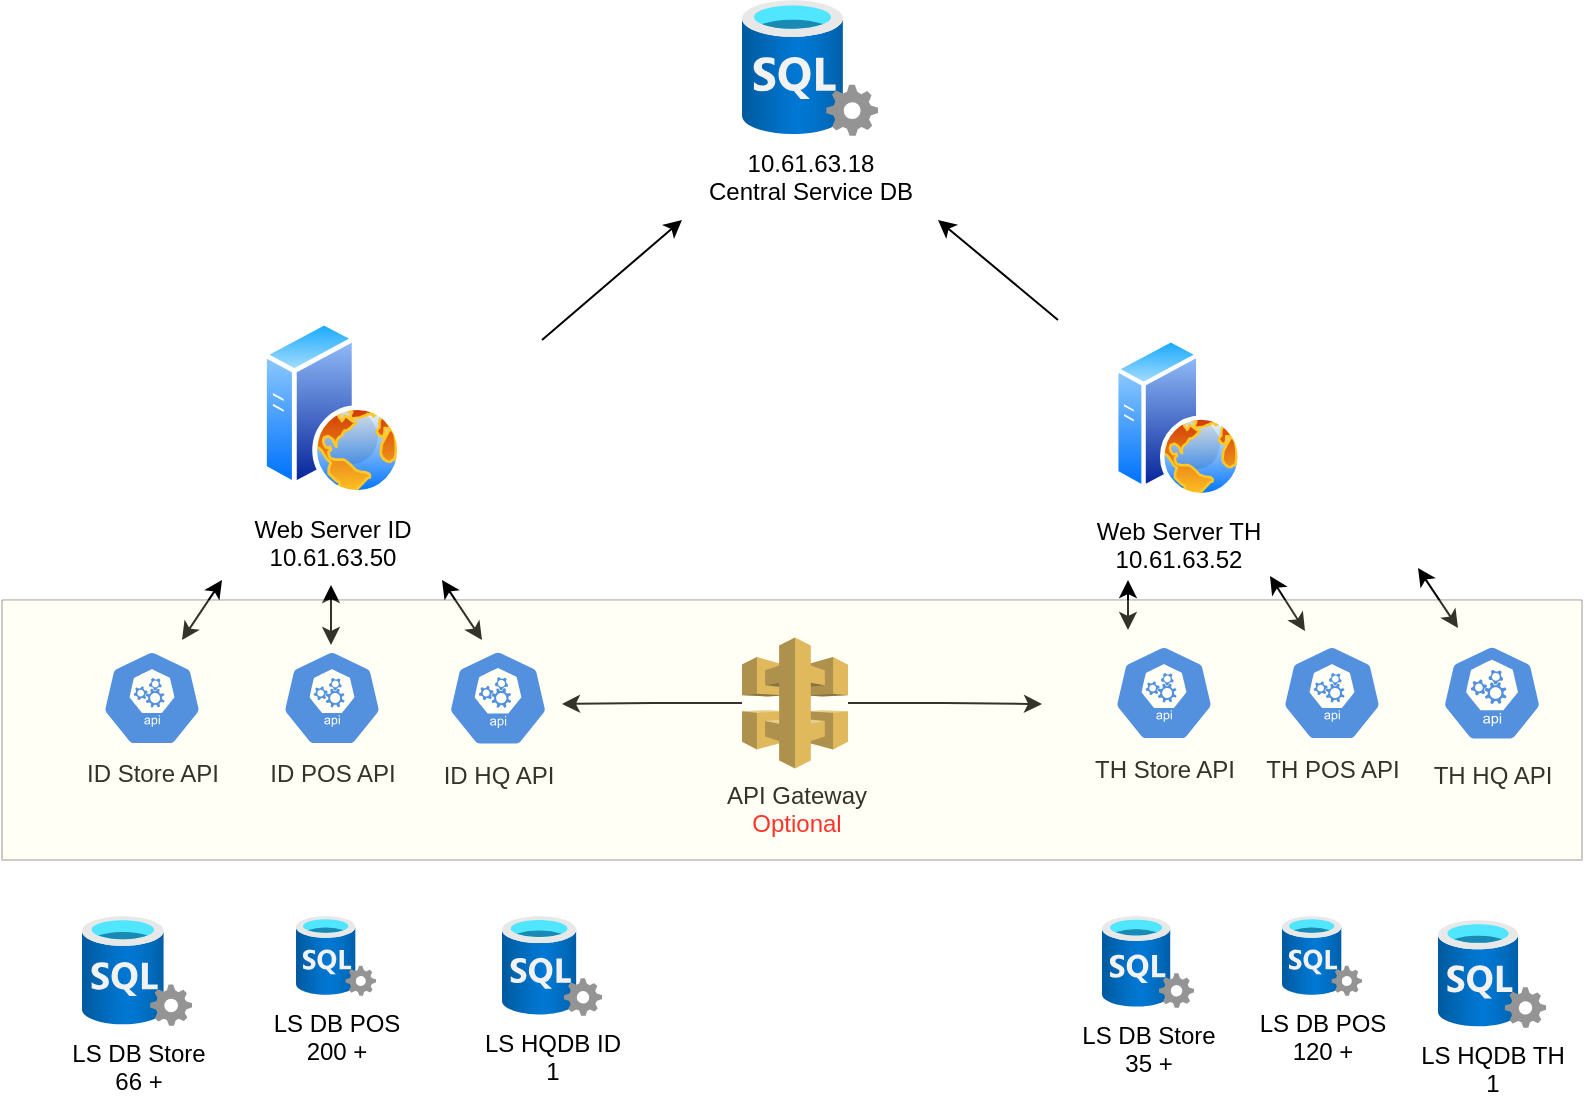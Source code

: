 <mxfile version="22.0.8" type="github">
  <diagram name="Page-1" id="B20J69tCY1AHWNPDVG4v">
    <mxGraphModel dx="1434" dy="858" grid="0" gridSize="10" guides="1" tooltips="1" connect="1" arrows="1" fold="1" page="1" pageScale="1" pageWidth="850" pageHeight="1100" math="0" shadow="0">
      <root>
        <mxCell id="0" />
        <mxCell id="1" parent="0" />
        <mxCell id="2Iw1cQl4nCX-hOYWY0t_-1" value="Web Server ID&lt;br&gt;10.61.63.50" style="image;aspect=fixed;perimeter=ellipsePerimeter;html=1;align=center;shadow=0;dashed=0;spacingTop=3;image=img/lib/active_directory/web_server.svg;" vertex="1" parent="1">
          <mxGeometry x="170" y="240" width="70" height="87.5" as="geometry" />
        </mxCell>
        <mxCell id="2Iw1cQl4nCX-hOYWY0t_-2" value="Web Server TH&lt;br&gt;10.61.63.52" style="image;aspect=fixed;perimeter=ellipsePerimeter;html=1;align=center;shadow=0;dashed=0;spacingTop=3;image=img/lib/active_directory/web_server.svg;" vertex="1" parent="1">
          <mxGeometry x="596" y="248.75" width="64" height="80" as="geometry" />
        </mxCell>
        <mxCell id="2Iw1cQl4nCX-hOYWY0t_-3" value="10.61.63.18&lt;br&gt;Central Service DB" style="image;aspect=fixed;html=1;points=[];align=center;fontSize=12;image=img/lib/azure2/databases/SQL_Server.svg;" vertex="1" parent="1">
          <mxGeometry x="410" y="80" width="68" height="68" as="geometry" />
        </mxCell>
        <mxCell id="2Iw1cQl4nCX-hOYWY0t_-4" value="LS HQDB ID&lt;br&gt;1" style="image;aspect=fixed;html=1;points=[];align=center;fontSize=12;image=img/lib/azure2/databases/SQL_Server.svg;" vertex="1" parent="1">
          <mxGeometry x="290" y="538" width="50" height="50" as="geometry" />
        </mxCell>
        <mxCell id="2Iw1cQl4nCX-hOYWY0t_-43" value="" style="edgeStyle=orthogonalEdgeStyle;rounded=0;orthogonalLoop=1;jettySize=auto;html=1;" edge="1" parent="1" source="2Iw1cQl4nCX-hOYWY0t_-8">
          <mxGeometry relative="1" as="geometry">
            <mxPoint x="560" y="432" as="targetPoint" />
          </mxGeometry>
        </mxCell>
        <mxCell id="2Iw1cQl4nCX-hOYWY0t_-44" style="edgeStyle=orthogonalEdgeStyle;rounded=0;orthogonalLoop=1;jettySize=auto;html=1;" edge="1" parent="1" source="2Iw1cQl4nCX-hOYWY0t_-8">
          <mxGeometry relative="1" as="geometry">
            <mxPoint x="320" y="432" as="targetPoint" />
          </mxGeometry>
        </mxCell>
        <mxCell id="2Iw1cQl4nCX-hOYWY0t_-8" value="API Gateway &lt;br&gt;&lt;font color=&quot;#ff0000&quot;&gt;Optional&lt;/font&gt;" style="outlineConnect=0;dashed=0;verticalLabelPosition=bottom;verticalAlign=top;align=center;html=1;shape=mxgraph.aws3.api_gateway;fillColor=#D9A741;gradientColor=none;" vertex="1" parent="1">
          <mxGeometry x="410" y="398.75" width="53" height="65.5" as="geometry" />
        </mxCell>
        <mxCell id="2Iw1cQl4nCX-hOYWY0t_-11" value="ID Store API" style="sketch=0;html=1;dashed=0;whitespace=wrap;fillColor=#2875E2;strokeColor=#ffffff;points=[[0.005,0.63,0],[0.1,0.2,0],[0.9,0.2,0],[0.5,0,0],[0.995,0.63,0],[0.72,0.99,0],[0.5,1,0],[0.28,0.99,0]];verticalLabelPosition=bottom;align=center;verticalAlign=top;shape=mxgraph.kubernetes.icon;prIcon=api" vertex="1" parent="1">
          <mxGeometry x="90" y="405" width="50" height="48" as="geometry" />
        </mxCell>
        <mxCell id="2Iw1cQl4nCX-hOYWY0t_-14" value="ID POS API" style="sketch=0;html=1;dashed=0;whitespace=wrap;fillColor=#2875E2;strokeColor=#ffffff;points=[[0.005,0.63,0],[0.1,0.2,0],[0.9,0.2,0],[0.5,0,0],[0.995,0.63,0],[0.72,0.99,0],[0.5,1,0],[0.28,0.99,0]];verticalLabelPosition=bottom;align=center;verticalAlign=top;shape=mxgraph.kubernetes.icon;prIcon=api" vertex="1" parent="1">
          <mxGeometry x="180" y="405" width="50" height="48" as="geometry" />
        </mxCell>
        <mxCell id="2Iw1cQl4nCX-hOYWY0t_-15" value="TH Store API" style="sketch=0;html=1;dashed=0;whitespace=wrap;fillColor=#2875E2;strokeColor=#ffffff;points=[[0.005,0.63,0],[0.1,0.2,0],[0.9,0.2,0],[0.5,0,0],[0.995,0.63,0],[0.72,0.99,0],[0.5,1,0],[0.28,0.99,0]];verticalLabelPosition=bottom;align=center;verticalAlign=top;shape=mxgraph.kubernetes.icon;prIcon=api" vertex="1" parent="1">
          <mxGeometry x="596" y="402.5" width="50" height="48" as="geometry" />
        </mxCell>
        <mxCell id="2Iw1cQl4nCX-hOYWY0t_-16" value="TH POS API" style="sketch=0;html=1;dashed=0;whitespace=wrap;fillColor=#2875E2;strokeColor=#ffffff;points=[[0.005,0.63,0],[0.1,0.2,0],[0.9,0.2,0],[0.5,0,0],[0.995,0.63,0],[0.72,0.99,0],[0.5,1,0],[0.28,0.99,0]];verticalLabelPosition=bottom;align=center;verticalAlign=top;shape=mxgraph.kubernetes.icon;prIcon=api" vertex="1" parent="1">
          <mxGeometry x="680" y="402.5" width="50" height="48" as="geometry" />
        </mxCell>
        <mxCell id="2Iw1cQl4nCX-hOYWY0t_-19" value="" style="endArrow=classic;html=1;rounded=0;" edge="1" parent="1">
          <mxGeometry width="50" height="50" relative="1" as="geometry">
            <mxPoint x="310" y="250" as="sourcePoint" />
            <mxPoint x="380" y="190" as="targetPoint" />
          </mxGeometry>
        </mxCell>
        <mxCell id="2Iw1cQl4nCX-hOYWY0t_-20" value="" style="endArrow=classic;html=1;rounded=0;" edge="1" parent="1">
          <mxGeometry width="50" height="50" relative="1" as="geometry">
            <mxPoint x="568" y="240" as="sourcePoint" />
            <mxPoint x="508" y="190" as="targetPoint" />
          </mxGeometry>
        </mxCell>
        <mxCell id="2Iw1cQl4nCX-hOYWY0t_-21" value="ID HQ API" style="sketch=0;html=1;dashed=0;whitespace=wrap;fillColor=#2875E2;strokeColor=#ffffff;points=[[0.005,0.63,0],[0.1,0.2,0],[0.9,0.2,0],[0.5,0,0],[0.995,0.63,0],[0.72,0.99,0],[0.5,1,0],[0.28,0.99,0]];verticalLabelPosition=bottom;align=center;verticalAlign=top;shape=mxgraph.kubernetes.icon;prIcon=api" vertex="1" parent="1">
          <mxGeometry x="263" y="404" width="50" height="50" as="geometry" />
        </mxCell>
        <mxCell id="2Iw1cQl4nCX-hOYWY0t_-24" value="TH HQ API" style="sketch=0;html=1;dashed=0;whitespace=wrap;fillColor=#2875E2;strokeColor=#ffffff;points=[[0.005,0.63,0],[0.1,0.2,0],[0.9,0.2,0],[0.5,0,0],[0.995,0.63,0],[0.72,0.99,0],[0.5,1,0],[0.28,0.99,0]];verticalLabelPosition=bottom;align=center;verticalAlign=top;shape=mxgraph.kubernetes.icon;prIcon=api" vertex="1" parent="1">
          <mxGeometry x="760" y="398.75" width="50" height="55.5" as="geometry" />
        </mxCell>
        <mxCell id="2Iw1cQl4nCX-hOYWY0t_-27" value="LS DB Store&lt;br&gt;66 +" style="image;aspect=fixed;html=1;points=[];align=center;fontSize=12;image=img/lib/azure2/databases/SQL_Server.svg;" vertex="1" parent="1">
          <mxGeometry x="80" y="538" width="55" height="55" as="geometry" />
        </mxCell>
        <mxCell id="2Iw1cQl4nCX-hOYWY0t_-28" value="LS DB POS&lt;br&gt;200 +" style="image;aspect=fixed;html=1;points=[];align=center;fontSize=12;image=img/lib/azure2/databases/SQL_Server.svg;" vertex="1" parent="1">
          <mxGeometry x="187" y="538" width="40" height="40" as="geometry" />
        </mxCell>
        <mxCell id="2Iw1cQl4nCX-hOYWY0t_-31" value="" style="endArrow=classic;startArrow=classic;html=1;rounded=0;" edge="1" parent="1">
          <mxGeometry width="50" height="50" relative="1" as="geometry">
            <mxPoint x="130" y="400" as="sourcePoint" />
            <mxPoint x="150" y="370" as="targetPoint" />
          </mxGeometry>
        </mxCell>
        <mxCell id="2Iw1cQl4nCX-hOYWY0t_-32" value="" style="endArrow=classic;startArrow=classic;html=1;rounded=0;" edge="1" parent="1">
          <mxGeometry width="50" height="50" relative="1" as="geometry">
            <mxPoint x="280" y="400" as="sourcePoint" />
            <mxPoint x="260" y="370" as="targetPoint" />
          </mxGeometry>
        </mxCell>
        <mxCell id="2Iw1cQl4nCX-hOYWY0t_-33" value="" style="endArrow=classic;startArrow=classic;html=1;rounded=0;" edge="1" parent="1">
          <mxGeometry width="50" height="50" relative="1" as="geometry">
            <mxPoint x="204.5" y="402.5" as="sourcePoint" />
            <mxPoint x="204.5" y="372.5" as="targetPoint" />
          </mxGeometry>
        </mxCell>
        <mxCell id="2Iw1cQl4nCX-hOYWY0t_-34" value="LS HQDB TH&lt;br&gt;1" style="image;aspect=fixed;html=1;points=[];align=center;fontSize=12;image=img/lib/azure2/databases/SQL_Server.svg;" vertex="1" parent="1">
          <mxGeometry x="758" y="540" width="54" height="54" as="geometry" />
        </mxCell>
        <mxCell id="2Iw1cQl4nCX-hOYWY0t_-35" value="LS DB Store&lt;br&gt;35 +" style="image;aspect=fixed;html=1;points=[];align=center;fontSize=12;image=img/lib/azure2/databases/SQL_Server.svg;" vertex="1" parent="1">
          <mxGeometry x="590" y="538" width="46" height="46" as="geometry" />
        </mxCell>
        <mxCell id="2Iw1cQl4nCX-hOYWY0t_-36" value="LS DB POS&lt;br&gt;120 +" style="image;aspect=fixed;html=1;points=[];align=center;fontSize=12;image=img/lib/azure2/databases/SQL_Server.svg;" vertex="1" parent="1">
          <mxGeometry x="680" y="538" width="40" height="40" as="geometry" />
        </mxCell>
        <mxCell id="2Iw1cQl4nCX-hOYWY0t_-39" value="" style="endArrow=classic;startArrow=classic;html=1;rounded=0;" edge="1" parent="1">
          <mxGeometry width="50" height="50" relative="1" as="geometry">
            <mxPoint x="603" y="395" as="sourcePoint" />
            <mxPoint x="603" y="370" as="targetPoint" />
          </mxGeometry>
        </mxCell>
        <mxCell id="2Iw1cQl4nCX-hOYWY0t_-40" value="" style="endArrow=classic;startArrow=classic;html=1;rounded=0;" edge="1" parent="1">
          <mxGeometry width="50" height="50" relative="1" as="geometry">
            <mxPoint x="691.5" y="395.5" as="sourcePoint" />
            <mxPoint x="674" y="368" as="targetPoint" />
          </mxGeometry>
        </mxCell>
        <mxCell id="2Iw1cQl4nCX-hOYWY0t_-41" value="" style="endArrow=classic;startArrow=classic;html=1;rounded=0;" edge="1" parent="1">
          <mxGeometry width="50" height="50" relative="1" as="geometry">
            <mxPoint x="768" y="394" as="sourcePoint" />
            <mxPoint x="748" y="364" as="targetPoint" />
          </mxGeometry>
        </mxCell>
        <mxCell id="2Iw1cQl4nCX-hOYWY0t_-46" value="" style="swimlane;startSize=0;fillColor=none;opacity=20;fillStyle=solid;strokeColor=default;strokeWidth=1;swimlaneFillColor=#FFFFCC;" vertex="1" parent="1">
          <mxGeometry x="40" y="380" width="790" height="130" as="geometry" />
        </mxCell>
      </root>
    </mxGraphModel>
  </diagram>
</mxfile>
